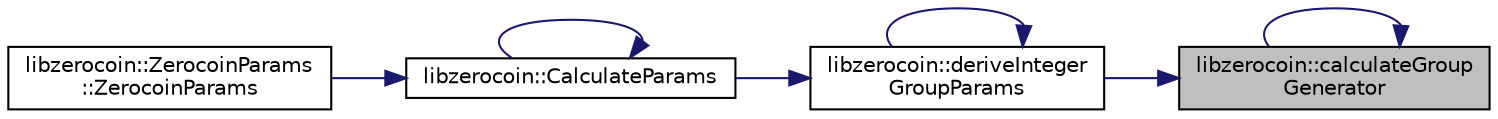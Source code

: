 digraph "libzerocoin::calculateGroupGenerator"
{
 // LATEX_PDF_SIZE
  edge [fontname="Helvetica",fontsize="10",labelfontname="Helvetica",labelfontsize="10"];
  node [fontname="Helvetica",fontsize="10",shape=record];
  rankdir="RL";
  Node1 [label="libzerocoin::calculateGroup\lGenerator",height=0.2,width=0.4,color="black", fillcolor="grey75", style="filled", fontcolor="black",tooltip="Deterministically compute a generator for a given group."];
  Node1 -> Node2 [dir="back",color="midnightblue",fontsize="10",style="solid",fontname="Helvetica"];
  Node2 [label="libzerocoin::deriveInteger\lGroupParams",height=0.2,width=0.4,color="black", fillcolor="white", style="filled",URL="$_param_generation_8cpp.html#a104c1a4d313174893b0de7595bfa7baa",tooltip="Deterministically compute a set of group parameters using NIST procedures."];
  Node2 -> Node3 [dir="back",color="midnightblue",fontsize="10",style="solid",fontname="Helvetica"];
  Node3 [label="libzerocoin::CalculateParams",height=0.2,width=0.4,color="black", fillcolor="white", style="filled",URL="$_param_generation_8cpp.html#a6304d284cf7c81d9598ea68f3c5a81df",tooltip="Fill in a set of Zerocoin parameters from a modulus \"N\"."];
  Node3 -> Node3 [dir="back",color="midnightblue",fontsize="10",style="solid",fontname="Helvetica"];
  Node3 -> Node4 [dir="back",color="midnightblue",fontsize="10",style="solid",fontname="Helvetica"];
  Node4 [label="libzerocoin::ZerocoinParams\l::ZerocoinParams",height=0.2,width=0.4,color="black", fillcolor="white", style="filled",URL="$classlibzerocoin_1_1_zerocoin_params.html#ad7abfc8417e3f07feb7b786cb13c72b0",tooltip="Construct a set of Zerocoin parameters from a modulus \"N\"."];
  Node2 -> Node2 [dir="back",color="midnightblue",fontsize="10",style="solid",fontname="Helvetica"];
  Node1 -> Node1 [dir="back",color="midnightblue",fontsize="10",style="solid",fontname="Helvetica"];
}
